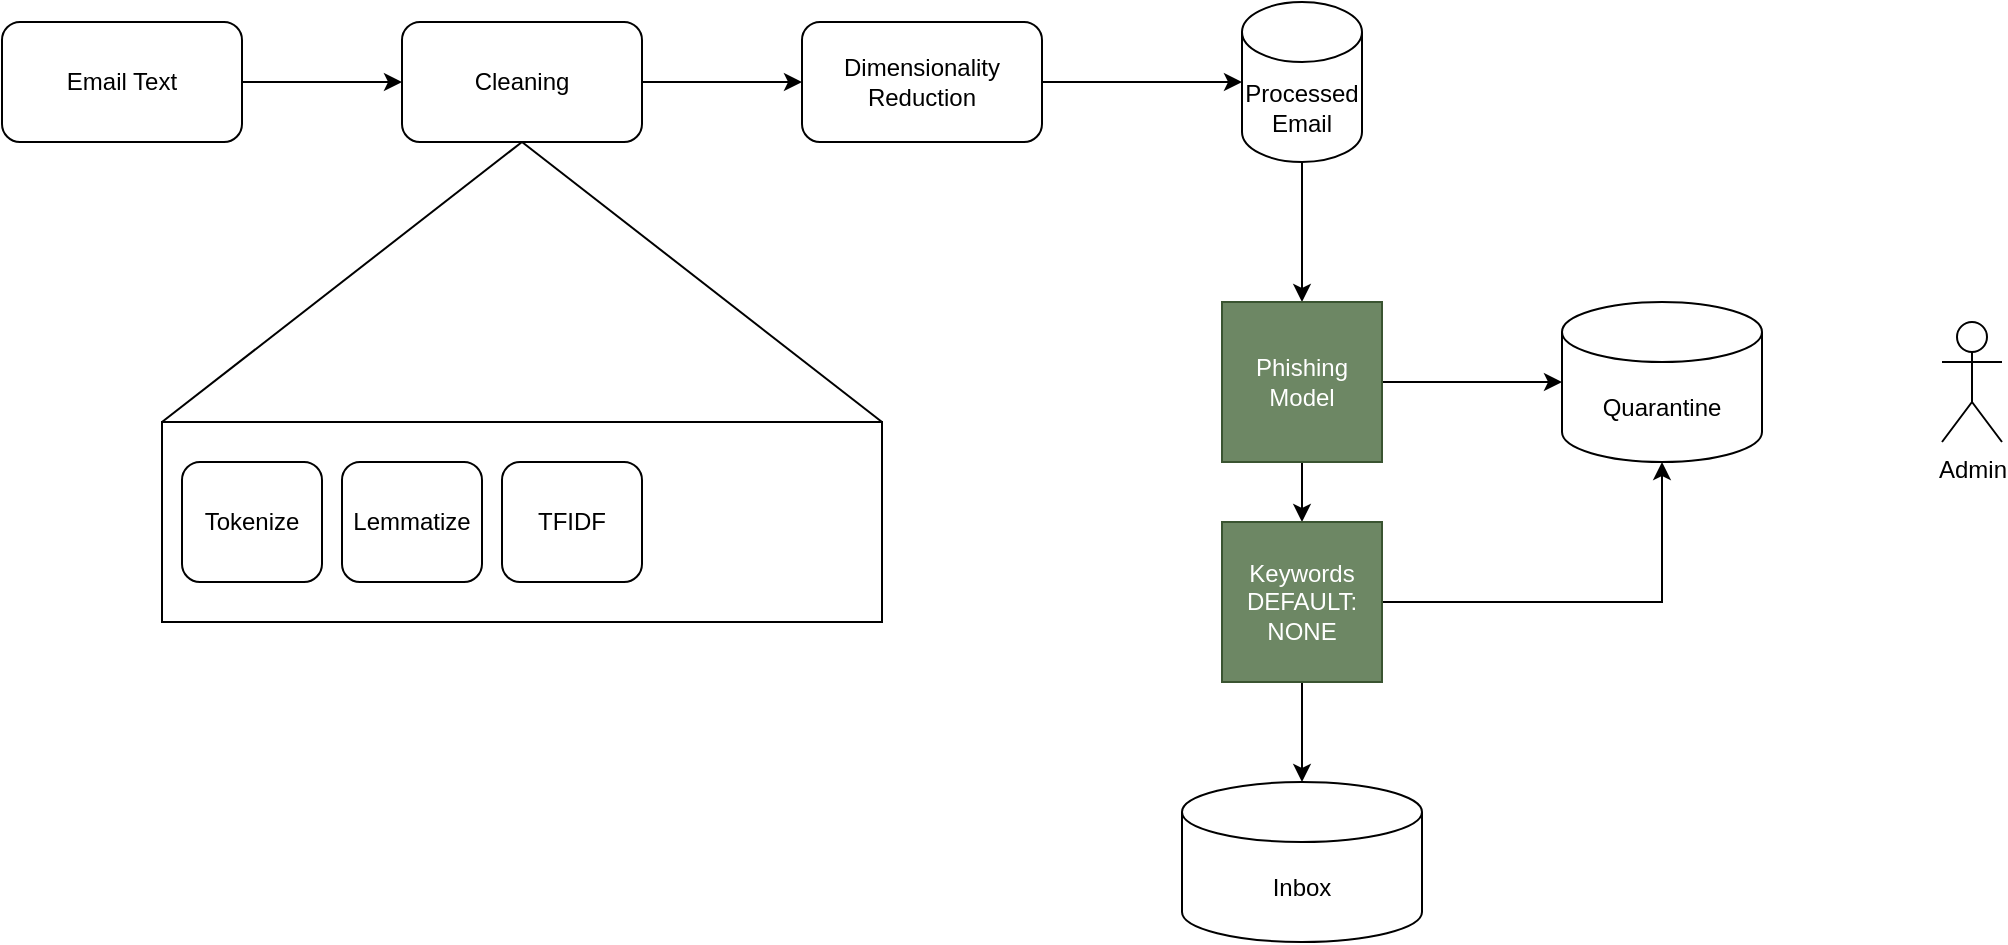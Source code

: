 <mxfile version="16.5.1" type="device" pages="3"><diagram id="5gMJlD_GlbjO_8RMxaMp" name="Page-1"><mxGraphModel dx="1240" dy="804" grid="1" gridSize="10" guides="1" tooltips="1" connect="1" arrows="1" fold="1" page="1" pageScale="1" pageWidth="1169" pageHeight="827" math="0" shadow="0"><root><mxCell id="0"/><mxCell id="1" parent="0"/><mxCell id="uGdxslgnT8AGB9is1tRR-6" style="edgeStyle=orthogonalEdgeStyle;rounded=0;orthogonalLoop=1;jettySize=auto;html=1;exitX=1;exitY=0.5;exitDx=0;exitDy=0;entryX=0;entryY=0.5;entryDx=0;entryDy=0;" edge="1" parent="1" source="uGdxslgnT8AGB9is1tRR-1" target="uGdxslgnT8AGB9is1tRR-2"><mxGeometry relative="1" as="geometry"/></mxCell><mxCell id="uGdxslgnT8AGB9is1tRR-1" value="Email Text" style="rounded=1;whiteSpace=wrap;html=1;" vertex="1" parent="1"><mxGeometry x="40" y="80" width="120" height="60" as="geometry"/></mxCell><mxCell id="uGdxslgnT8AGB9is1tRR-8" style="edgeStyle=orthogonalEdgeStyle;rounded=0;orthogonalLoop=1;jettySize=auto;html=1;exitX=1;exitY=0.5;exitDx=0;exitDy=0;entryX=0;entryY=0.5;entryDx=0;entryDy=0;" edge="1" parent="1" source="uGdxslgnT8AGB9is1tRR-2" target="uGdxslgnT8AGB9is1tRR-7"><mxGeometry relative="1" as="geometry"/></mxCell><mxCell id="uGdxslgnT8AGB9is1tRR-2" value="Cleaning" style="rounded=1;whiteSpace=wrap;html=1;" vertex="1" parent="1"><mxGeometry x="240" y="80" width="120" height="60" as="geometry"/></mxCell><mxCell id="uGdxslgnT8AGB9is1tRR-3" value="" style="endArrow=none;html=1;rounded=0;entryX=0.5;entryY=1;entryDx=0;entryDy=0;" edge="1" parent="1" target="uGdxslgnT8AGB9is1tRR-2"><mxGeometry width="50" height="50" relative="1" as="geometry"><mxPoint x="120" y="280" as="sourcePoint"/><mxPoint x="330" y="150" as="targetPoint"/></mxGeometry></mxCell><mxCell id="uGdxslgnT8AGB9is1tRR-4" value="" style="endArrow=none;html=1;rounded=0;entryX=0.5;entryY=1;entryDx=0;entryDy=0;" edge="1" parent="1" target="uGdxslgnT8AGB9is1tRR-2"><mxGeometry width="50" height="50" relative="1" as="geometry"><mxPoint x="480" y="280" as="sourcePoint"/><mxPoint x="310" y="150" as="targetPoint"/></mxGeometry></mxCell><mxCell id="uGdxslgnT8AGB9is1tRR-5" value="" style="rounded=0;whiteSpace=wrap;html=1;" vertex="1" parent="1"><mxGeometry x="120" y="280" width="360" height="100" as="geometry"/></mxCell><mxCell id="fdyWlna931XJJTJEwT5I-6" style="edgeStyle=orthogonalEdgeStyle;rounded=0;orthogonalLoop=1;jettySize=auto;html=1;exitX=1;exitY=0.5;exitDx=0;exitDy=0;entryX=0;entryY=0.5;entryDx=0;entryDy=0;entryPerimeter=0;" edge="1" parent="1" source="uGdxslgnT8AGB9is1tRR-7" target="fdyWlna931XJJTJEwT5I-5"><mxGeometry relative="1" as="geometry"/></mxCell><mxCell id="uGdxslgnT8AGB9is1tRR-7" value="Dimensionality Reduction" style="rounded=1;whiteSpace=wrap;html=1;" vertex="1" parent="1"><mxGeometry x="440" y="80" width="120" height="60" as="geometry"/></mxCell><mxCell id="fdyWlna931XJJTJEwT5I-9" style="edgeStyle=orthogonalEdgeStyle;rounded=0;orthogonalLoop=1;jettySize=auto;html=1;exitX=0.5;exitY=1;exitDx=0;exitDy=0;exitPerimeter=0;entryX=0.5;entryY=0;entryDx=0;entryDy=0;" edge="1" parent="1" source="fdyWlna931XJJTJEwT5I-5" target="fdyWlna931XJJTJEwT5I-7"><mxGeometry relative="1" as="geometry"/></mxCell><mxCell id="fdyWlna931XJJTJEwT5I-5" value="Processed&lt;br&gt;Email" style="shape=cylinder3;whiteSpace=wrap;html=1;boundedLbl=1;backgroundOutline=1;size=15;" vertex="1" parent="1"><mxGeometry x="660" y="70" width="60" height="80" as="geometry"/></mxCell><mxCell id="fdyWlna931XJJTJEwT5I-10" style="edgeStyle=orthogonalEdgeStyle;rounded=0;orthogonalLoop=1;jettySize=auto;html=1;exitX=1;exitY=0.5;exitDx=0;exitDy=0;entryX=0;entryY=0.5;entryDx=0;entryDy=0;entryPerimeter=0;" edge="1" parent="1" source="fdyWlna931XJJTJEwT5I-7" target="fdyWlna931XJJTJEwT5I-8"><mxGeometry relative="1" as="geometry"/></mxCell><mxCell id="fdyWlna931XJJTJEwT5I-14" style="edgeStyle=orthogonalEdgeStyle;rounded=0;orthogonalLoop=1;jettySize=auto;html=1;exitX=0.5;exitY=1;exitDx=0;exitDy=0;entryX=0.5;entryY=0;entryDx=0;entryDy=0;" edge="1" parent="1" source="fdyWlna931XJJTJEwT5I-7" target="fdyWlna931XJJTJEwT5I-12"><mxGeometry relative="1" as="geometry"/></mxCell><mxCell id="fdyWlna931XJJTJEwT5I-7" value="Phishing&lt;br&gt;Model" style="whiteSpace=wrap;html=1;aspect=fixed;fillColor=#6d8764;fontColor=#ffffff;strokeColor=#3A5431;" vertex="1" parent="1"><mxGeometry x="650" y="220" width="80" height="80" as="geometry"/></mxCell><mxCell id="fdyWlna931XJJTJEwT5I-8" value="Quarantine" style="shape=cylinder3;whiteSpace=wrap;html=1;boundedLbl=1;backgroundOutline=1;size=15;" vertex="1" parent="1"><mxGeometry x="820" y="220" width="100" height="80" as="geometry"/></mxCell><mxCell id="fdyWlna931XJJTJEwT5I-11" value="Inbox" style="shape=cylinder3;whiteSpace=wrap;html=1;boundedLbl=1;backgroundOutline=1;size=15;" vertex="1" parent="1"><mxGeometry x="630" y="460" width="120" height="80" as="geometry"/></mxCell><mxCell id="fdyWlna931XJJTJEwT5I-13" style="edgeStyle=orthogonalEdgeStyle;rounded=0;orthogonalLoop=1;jettySize=auto;html=1;exitX=1;exitY=0.5;exitDx=0;exitDy=0;entryX=0.5;entryY=1;entryDx=0;entryDy=0;entryPerimeter=0;" edge="1" parent="1" source="fdyWlna931XJJTJEwT5I-12" target="fdyWlna931XJJTJEwT5I-8"><mxGeometry relative="1" as="geometry"/></mxCell><mxCell id="fdyWlna931XJJTJEwT5I-15" style="edgeStyle=orthogonalEdgeStyle;rounded=0;orthogonalLoop=1;jettySize=auto;html=1;exitX=0.5;exitY=1;exitDx=0;exitDy=0;entryX=0.5;entryY=0;entryDx=0;entryDy=0;entryPerimeter=0;" edge="1" parent="1" source="fdyWlna931XJJTJEwT5I-12" target="fdyWlna931XJJTJEwT5I-11"><mxGeometry relative="1" as="geometry"/></mxCell><mxCell id="fdyWlna931XJJTJEwT5I-12" value="Keywords&lt;br&gt;DEFAULT:&lt;br&gt;NONE" style="whiteSpace=wrap;html=1;aspect=fixed;fillColor=#6d8764;fontColor=#ffffff;strokeColor=#3A5431;" vertex="1" parent="1"><mxGeometry x="650" y="330" width="80" height="80" as="geometry"/></mxCell><mxCell id="fdyWlna931XJJTJEwT5I-16" value="Tokenize" style="rounded=1;whiteSpace=wrap;html=1;" vertex="1" parent="1"><mxGeometry x="130" y="300" width="70" height="60" as="geometry"/></mxCell><mxCell id="fdyWlna931XJJTJEwT5I-18" value="Lemmatize" style="rounded=1;whiteSpace=wrap;html=1;" vertex="1" parent="1"><mxGeometry x="210" y="300" width="70" height="60" as="geometry"/></mxCell><mxCell id="fdyWlna931XJJTJEwT5I-19" value="TFIDF" style="rounded=1;whiteSpace=wrap;html=1;" vertex="1" parent="1"><mxGeometry x="290" y="300" width="70" height="60" as="geometry"/></mxCell><mxCell id="fdyWlna931XJJTJEwT5I-22" value="Admin" style="shape=umlActor;verticalLabelPosition=bottom;verticalAlign=top;html=1;outlineConnect=0;" vertex="1" parent="1"><mxGeometry x="1010" y="230" width="30" height="60" as="geometry"/></mxCell></root></mxGraphModel></diagram><diagram id="q-Sjnkpl868V2GWwjhXC" name="Stages of the Project"><mxGraphModel dx="1021" dy="662" grid="1" gridSize="10" guides="1" tooltips="1" connect="1" arrows="1" fold="1" page="1" pageScale="1" pageWidth="1169" pageHeight="827" math="0" shadow="0"><root><mxCell id="qJoPPod9Pj1akQpEoeI8-0"/><mxCell id="qJoPPod9Pj1akQpEoeI8-1" parent="qJoPPod9Pj1akQpEoeI8-0"/><mxCell id="qJoPPod9Pj1akQpEoeI8-5" style="edgeStyle=orthogonalEdgeStyle;rounded=0;orthogonalLoop=1;jettySize=auto;html=1;exitX=1;exitY=0.5;exitDx=0;exitDy=0;entryX=0;entryY=0.5;entryDx=0;entryDy=0;" edge="1" parent="qJoPPod9Pj1akQpEoeI8-1" source="qJoPPod9Pj1akQpEoeI8-2" target="qJoPPod9Pj1akQpEoeI8-3"><mxGeometry relative="1" as="geometry"/></mxCell><mxCell id="qJoPPod9Pj1akQpEoeI8-2" value="Data Collection" style="rounded=1;whiteSpace=wrap;html=1;" vertex="1" parent="qJoPPod9Pj1akQpEoeI8-1"><mxGeometry x="40" y="40" width="120" height="60" as="geometry"/></mxCell><mxCell id="qJoPPod9Pj1akQpEoeI8-6" style="edgeStyle=orthogonalEdgeStyle;rounded=0;orthogonalLoop=1;jettySize=auto;html=1;exitX=1;exitY=0.5;exitDx=0;exitDy=0;entryX=0;entryY=0.5;entryDx=0;entryDy=0;" edge="1" parent="qJoPPod9Pj1akQpEoeI8-1" source="qJoPPod9Pj1akQpEoeI8-3" target="qJoPPod9Pj1akQpEoeI8-4"><mxGeometry relative="1" as="geometry"/></mxCell><mxCell id="qJoPPod9Pj1akQpEoeI8-3" value="Data Cleaning" style="rounded=1;whiteSpace=wrap;html=1;" vertex="1" parent="qJoPPod9Pj1akQpEoeI8-1"><mxGeometry x="240" y="40" width="120" height="60" as="geometry"/></mxCell><mxCell id="qJoPPod9Pj1akQpEoeI8-8" style="edgeStyle=orthogonalEdgeStyle;rounded=0;orthogonalLoop=1;jettySize=auto;html=1;exitX=1;exitY=0.5;exitDx=0;exitDy=0;entryX=0;entryY=0.5;entryDx=0;entryDy=0;" edge="1" parent="qJoPPod9Pj1akQpEoeI8-1" source="qJoPPod9Pj1akQpEoeI8-4" target="qJoPPod9Pj1akQpEoeI8-7"><mxGeometry relative="1" as="geometry"/></mxCell><mxCell id="qJoPPod9Pj1akQpEoeI8-4" value="Exploratory Data Analysis" style="rounded=1;whiteSpace=wrap;html=1;" vertex="1" parent="qJoPPod9Pj1akQpEoeI8-1"><mxGeometry x="440" y="40" width="120" height="60" as="geometry"/></mxCell><mxCell id="qJoPPod9Pj1akQpEoeI8-10" style="edgeStyle=orthogonalEdgeStyle;rounded=0;orthogonalLoop=1;jettySize=auto;html=1;exitX=1;exitY=0.5;exitDx=0;exitDy=0;entryX=0;entryY=0.5;entryDx=0;entryDy=0;" edge="1" parent="qJoPPod9Pj1akQpEoeI8-1" source="qJoPPod9Pj1akQpEoeI8-7" target="qJoPPod9Pj1akQpEoeI8-9"><mxGeometry relative="1" as="geometry"/></mxCell><mxCell id="qJoPPod9Pj1akQpEoeI8-7" value="Model Prototype" style="rounded=1;whiteSpace=wrap;html=1;" vertex="1" parent="qJoPPod9Pj1akQpEoeI8-1"><mxGeometry x="640" y="40" width="120" height="60" as="geometry"/></mxCell><mxCell id="qJoPPod9Pj1akQpEoeI8-9" value="Model Evaluation" style="rounded=1;whiteSpace=wrap;html=1;" vertex="1" parent="qJoPPod9Pj1akQpEoeI8-1"><mxGeometry x="840" y="40" width="120" height="60" as="geometry"/></mxCell></root></mxGraphModel></diagram><diagram id="rfpH_4cvU6Hh8C7K6e-Z" name="Sample DF"><mxGraphModel dx="868" dy="563" grid="1" gridSize="10" guides="1" tooltips="1" connect="1" arrows="1" fold="1" page="1" pageScale="1" pageWidth="1169" pageHeight="827" math="0" shadow="0"><root><mxCell id="vGk1nHLnUn8iiHos2jFy-0"/><mxCell id="vGk1nHLnUn8iiHos2jFy-1" parent="vGk1nHLnUn8iiHos2jFy-0"/></root></mxGraphModel></diagram></mxfile>